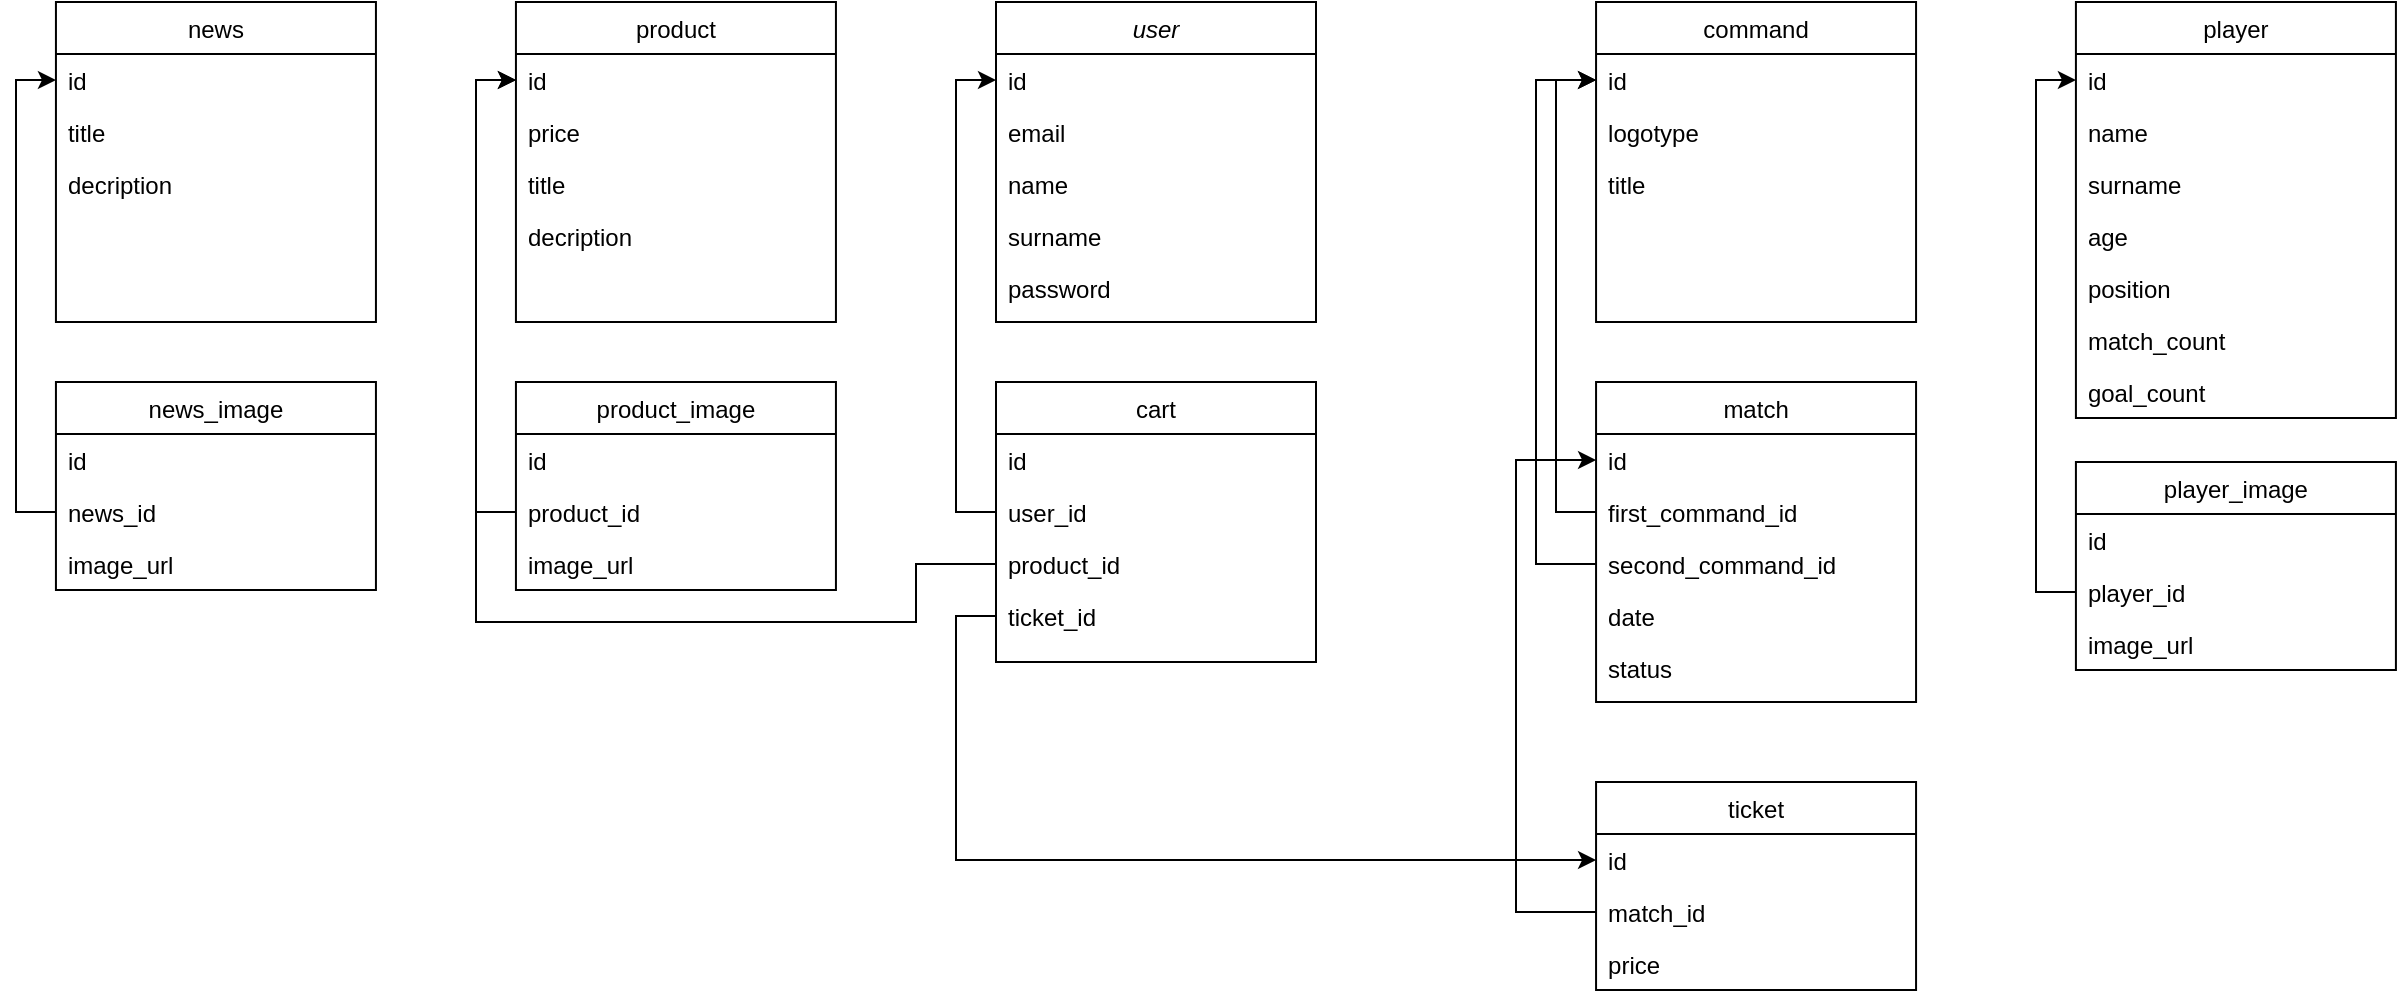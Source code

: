 <mxfile version="15.5.4" type="embed"><diagram id="C5RBs43oDa-KdzZeNtuy" name="Page-1"><mxGraphModel dx="1657" dy="680" grid="1" gridSize="10" guides="1" tooltips="1" connect="1" arrows="1" fold="1" page="1" pageScale="1" pageWidth="827" pageHeight="1169" math="0" shadow="0"><root><mxCell id="WIyWlLk6GJQsqaUBKTNV-0"/><mxCell id="WIyWlLk6GJQsqaUBKTNV-1" parent="WIyWlLk6GJQsqaUBKTNV-0"/><mxCell id="zkfFHV4jXpPFQw0GAbJ--0" value="user" style="swimlane;fontStyle=2;align=center;verticalAlign=top;childLayout=stackLayout;horizontal=1;startSize=26;horizontalStack=0;resizeParent=1;resizeLast=0;collapsible=1;marginBottom=0;rounded=0;shadow=0;strokeWidth=1;" parent="WIyWlLk6GJQsqaUBKTNV-1" vertex="1"><mxGeometry x="-180" y="50" width="160" height="160" as="geometry"><mxRectangle x="230" y="140" width="160" height="26" as="alternateBounds"/></mxGeometry></mxCell><mxCell id="zkfFHV4jXpPFQw0GAbJ--1" value="id" style="text;align=left;verticalAlign=top;spacingLeft=4;spacingRight=4;overflow=hidden;rotatable=0;points=[[0,0.5],[1,0.5]];portConstraint=eastwest;" parent="zkfFHV4jXpPFQw0GAbJ--0" vertex="1"><mxGeometry y="26" width="160" height="26" as="geometry"/></mxCell><mxCell id="zkfFHV4jXpPFQw0GAbJ--2" value="email" style="text;align=left;verticalAlign=top;spacingLeft=4;spacingRight=4;overflow=hidden;rotatable=0;points=[[0,0.5],[1,0.5]];portConstraint=eastwest;rounded=0;shadow=0;html=0;" parent="zkfFHV4jXpPFQw0GAbJ--0" vertex="1"><mxGeometry y="52" width="160" height="26" as="geometry"/></mxCell><mxCell id="zkfFHV4jXpPFQw0GAbJ--3" value="name" style="text;align=left;verticalAlign=top;spacingLeft=4;spacingRight=4;overflow=hidden;rotatable=0;points=[[0,0.5],[1,0.5]];portConstraint=eastwest;rounded=0;shadow=0;html=0;" parent="zkfFHV4jXpPFQw0GAbJ--0" vertex="1"><mxGeometry y="78" width="160" height="26" as="geometry"/></mxCell><mxCell id="oIwR73O2x-FvjPXzibVT-0" value="surname" style="text;align=left;verticalAlign=top;spacingLeft=4;spacingRight=4;overflow=hidden;rotatable=0;points=[[0,0.5],[1,0.5]];portConstraint=eastwest;rounded=0;shadow=0;html=0;" parent="zkfFHV4jXpPFQw0GAbJ--0" vertex="1"><mxGeometry y="104" width="160" height="26" as="geometry"/></mxCell><mxCell id="oIwR73O2x-FvjPXzibVT-1" value="password" style="text;align=left;verticalAlign=top;spacingLeft=4;spacingRight=4;overflow=hidden;rotatable=0;points=[[0,0.5],[1,0.5]];portConstraint=eastwest;rounded=0;shadow=0;html=0;" parent="zkfFHV4jXpPFQw0GAbJ--0" vertex="1"><mxGeometry y="130" width="160" height="26" as="geometry"/></mxCell><mxCell id="zkfFHV4jXpPFQw0GAbJ--17" value="cart" style="swimlane;fontStyle=0;align=center;verticalAlign=top;childLayout=stackLayout;horizontal=1;startSize=26;horizontalStack=0;resizeParent=1;resizeLast=0;collapsible=1;marginBottom=0;rounded=0;shadow=0;strokeWidth=1;" parent="WIyWlLk6GJQsqaUBKTNV-1" vertex="1"><mxGeometry x="-180" y="240" width="160" height="140" as="geometry"><mxRectangle x="550" y="140" width="160" height="26" as="alternateBounds"/></mxGeometry></mxCell><mxCell id="zkfFHV4jXpPFQw0GAbJ--19" value="id" style="text;align=left;verticalAlign=top;spacingLeft=4;spacingRight=4;overflow=hidden;rotatable=0;points=[[0,0.5],[1,0.5]];portConstraint=eastwest;rounded=0;shadow=0;html=0;" parent="zkfFHV4jXpPFQw0GAbJ--17" vertex="1"><mxGeometry y="26" width="160" height="26" as="geometry"/></mxCell><mxCell id="oIwR73O2x-FvjPXzibVT-2" value="user_id" style="text;align=left;verticalAlign=top;spacingLeft=4;spacingRight=4;overflow=hidden;rotatable=0;points=[[0,0.5],[1,0.5]];portConstraint=eastwest;rounded=0;shadow=0;html=0;" parent="zkfFHV4jXpPFQw0GAbJ--17" vertex="1"><mxGeometry y="52" width="160" height="26" as="geometry"/></mxCell><mxCell id="oIwR73O2x-FvjPXzibVT-14" value="product_id" style="text;align=left;verticalAlign=top;spacingLeft=4;spacingRight=4;overflow=hidden;rotatable=0;points=[[0,0.5],[1,0.5]];portConstraint=eastwest;rounded=0;shadow=0;html=0;" parent="zkfFHV4jXpPFQw0GAbJ--17" vertex="1"><mxGeometry y="78" width="160" height="26" as="geometry"/></mxCell><mxCell id="oIwR73O2x-FvjPXzibVT-15" value="ticket_id" style="text;align=left;verticalAlign=top;spacingLeft=4;spacingRight=4;overflow=hidden;rotatable=0;points=[[0,0.5],[1,0.5]];portConstraint=eastwest;rounded=0;shadow=0;html=0;" parent="zkfFHV4jXpPFQw0GAbJ--17" vertex="1"><mxGeometry y="104" width="160" height="26" as="geometry"/></mxCell><mxCell id="oIwR73O2x-FvjPXzibVT-4" style="edgeStyle=orthogonalEdgeStyle;rounded=0;orthogonalLoop=1;jettySize=auto;html=1;exitX=0;exitY=0.5;exitDx=0;exitDy=0;entryX=0;entryY=0.5;entryDx=0;entryDy=0;" parent="WIyWlLk6GJQsqaUBKTNV-1" source="oIwR73O2x-FvjPXzibVT-2" target="zkfFHV4jXpPFQw0GAbJ--1" edge="1"><mxGeometry relative="1" as="geometry"/></mxCell><mxCell id="oIwR73O2x-FvjPXzibVT-5" value="ticket" style="swimlane;fontStyle=0;align=center;verticalAlign=top;childLayout=stackLayout;horizontal=1;startSize=26;horizontalStack=0;resizeParent=1;resizeLast=0;collapsible=1;marginBottom=0;rounded=0;shadow=0;strokeWidth=1;" parent="WIyWlLk6GJQsqaUBKTNV-1" vertex="1"><mxGeometry x="120.03" y="440" width="160" height="104" as="geometry"><mxRectangle x="550" y="140" width="160" height="26" as="alternateBounds"/></mxGeometry></mxCell><mxCell id="oIwR73O2x-FvjPXzibVT-6" value="id" style="text;align=left;verticalAlign=top;spacingLeft=4;spacingRight=4;overflow=hidden;rotatable=0;points=[[0,0.5],[1,0.5]];portConstraint=eastwest;rounded=0;shadow=0;html=0;" parent="oIwR73O2x-FvjPXzibVT-5" vertex="1"><mxGeometry y="26" width="160" height="26" as="geometry"/></mxCell><mxCell id="oIwR73O2x-FvjPXzibVT-7" value="match_id" style="text;align=left;verticalAlign=top;spacingLeft=4;spacingRight=4;overflow=hidden;rotatable=0;points=[[0,0.5],[1,0.5]];portConstraint=eastwest;rounded=0;shadow=0;html=0;" parent="oIwR73O2x-FvjPXzibVT-5" vertex="1"><mxGeometry y="52" width="160" height="26" as="geometry"/></mxCell><mxCell id="oIwR73O2x-FvjPXzibVT-11" value="price" style="text;align=left;verticalAlign=top;spacingLeft=4;spacingRight=4;overflow=hidden;rotatable=0;points=[[0,0.5],[1,0.5]];portConstraint=eastwest;rounded=0;shadow=0;html=0;" parent="oIwR73O2x-FvjPXzibVT-5" vertex="1"><mxGeometry y="78" width="160" height="26" as="geometry"/></mxCell><mxCell id="oIwR73O2x-FvjPXzibVT-8" value="match" style="swimlane;fontStyle=0;align=center;verticalAlign=top;childLayout=stackLayout;horizontal=1;startSize=26;horizontalStack=0;resizeParent=1;resizeLast=0;collapsible=1;marginBottom=0;rounded=0;shadow=0;strokeWidth=1;" parent="WIyWlLk6GJQsqaUBKTNV-1" vertex="1"><mxGeometry x="120.03" y="240" width="160" height="160" as="geometry"><mxRectangle x="550" y="140" width="160" height="26" as="alternateBounds"/></mxGeometry></mxCell><mxCell id="oIwR73O2x-FvjPXzibVT-9" value="id" style="text;align=left;verticalAlign=top;spacingLeft=4;spacingRight=4;overflow=hidden;rotatable=0;points=[[0,0.5],[1,0.5]];portConstraint=eastwest;rounded=0;shadow=0;html=0;" parent="oIwR73O2x-FvjPXzibVT-8" vertex="1"><mxGeometry y="26" width="160" height="26" as="geometry"/></mxCell><mxCell id="oIwR73O2x-FvjPXzibVT-16" value="first_command_id" style="text;align=left;verticalAlign=top;spacingLeft=4;spacingRight=4;overflow=hidden;rotatable=0;points=[[0,0.5],[1,0.5]];portConstraint=eastwest;rounded=0;shadow=0;html=0;" parent="oIwR73O2x-FvjPXzibVT-8" vertex="1"><mxGeometry y="52" width="160" height="26" as="geometry"/></mxCell><mxCell id="oIwR73O2x-FvjPXzibVT-20" value="second_command_id" style="text;align=left;verticalAlign=top;spacingLeft=4;spacingRight=4;overflow=hidden;rotatable=0;points=[[0,0.5],[1,0.5]];portConstraint=eastwest;rounded=0;shadow=0;html=0;" parent="oIwR73O2x-FvjPXzibVT-8" vertex="1"><mxGeometry y="78" width="160" height="26" as="geometry"/></mxCell><mxCell id="oIwR73O2x-FvjPXzibVT-18" value="date" style="text;align=left;verticalAlign=top;spacingLeft=4;spacingRight=4;overflow=hidden;rotatable=0;points=[[0,0.5],[1,0.5]];portConstraint=eastwest;rounded=0;shadow=0;html=0;" parent="oIwR73O2x-FvjPXzibVT-8" vertex="1"><mxGeometry y="104" width="160" height="26" as="geometry"/></mxCell><mxCell id="oIwR73O2x-FvjPXzibVT-19" value="status" style="text;align=left;verticalAlign=top;spacingLeft=4;spacingRight=4;overflow=hidden;rotatable=0;points=[[0,0.5],[1,0.5]];portConstraint=eastwest;rounded=0;shadow=0;html=0;" parent="oIwR73O2x-FvjPXzibVT-8" vertex="1"><mxGeometry y="130" width="160" height="26" as="geometry"/></mxCell><mxCell id="oIwR73O2x-FvjPXzibVT-13" style="edgeStyle=orthogonalEdgeStyle;rounded=0;orthogonalLoop=1;jettySize=auto;html=1;exitX=0;exitY=0.5;exitDx=0;exitDy=0;entryX=0;entryY=0.5;entryDx=0;entryDy=0;" parent="WIyWlLk6GJQsqaUBKTNV-1" source="oIwR73O2x-FvjPXzibVT-7" target="oIwR73O2x-FvjPXzibVT-9" edge="1"><mxGeometry relative="1" as="geometry"><Array as="points"><mxPoint x="80" y="505"/><mxPoint x="80" y="279"/></Array></mxGeometry></mxCell><mxCell id="oIwR73O2x-FvjPXzibVT-21" value="command" style="swimlane;fontStyle=0;align=center;verticalAlign=top;childLayout=stackLayout;horizontal=1;startSize=26;horizontalStack=0;resizeParent=1;resizeLast=0;collapsible=1;marginBottom=0;rounded=0;shadow=0;strokeWidth=1;" parent="WIyWlLk6GJQsqaUBKTNV-1" vertex="1"><mxGeometry x="120.03" y="50" width="160" height="160" as="geometry"><mxRectangle x="550" y="140" width="160" height="26" as="alternateBounds"/></mxGeometry></mxCell><mxCell id="oIwR73O2x-FvjPXzibVT-22" value="id" style="text;align=left;verticalAlign=top;spacingLeft=4;spacingRight=4;overflow=hidden;rotatable=0;points=[[0,0.5],[1,0.5]];portConstraint=eastwest;rounded=0;shadow=0;html=0;" parent="oIwR73O2x-FvjPXzibVT-21" vertex="1"><mxGeometry y="26" width="160" height="26" as="geometry"/></mxCell><mxCell id="oIwR73O2x-FvjPXzibVT-23" value="logotype" style="text;align=left;verticalAlign=top;spacingLeft=4;spacingRight=4;overflow=hidden;rotatable=0;points=[[0,0.5],[1,0.5]];portConstraint=eastwest;rounded=0;shadow=0;html=0;" parent="oIwR73O2x-FvjPXzibVT-21" vertex="1"><mxGeometry y="52" width="160" height="26" as="geometry"/></mxCell><mxCell id="oIwR73O2x-FvjPXzibVT-24" value="title" style="text;align=left;verticalAlign=top;spacingLeft=4;spacingRight=4;overflow=hidden;rotatable=0;points=[[0,0.5],[1,0.5]];portConstraint=eastwest;rounded=0;shadow=0;html=0;" parent="oIwR73O2x-FvjPXzibVT-21" vertex="1"><mxGeometry y="78" width="160" height="26" as="geometry"/></mxCell><mxCell id="oIwR73O2x-FvjPXzibVT-27" style="edgeStyle=orthogonalEdgeStyle;rounded=0;orthogonalLoop=1;jettySize=auto;html=1;entryX=0;entryY=0.5;entryDx=0;entryDy=0;" parent="WIyWlLk6GJQsqaUBKTNV-1" source="oIwR73O2x-FvjPXzibVT-16" target="oIwR73O2x-FvjPXzibVT-22" edge="1"><mxGeometry relative="1" as="geometry"/></mxCell><mxCell id="oIwR73O2x-FvjPXzibVT-29" style="edgeStyle=orthogonalEdgeStyle;rounded=0;orthogonalLoop=1;jettySize=auto;html=1;entryX=0;entryY=0.5;entryDx=0;entryDy=0;" parent="WIyWlLk6GJQsqaUBKTNV-1" source="oIwR73O2x-FvjPXzibVT-20" target="oIwR73O2x-FvjPXzibVT-22" edge="1"><mxGeometry relative="1" as="geometry"><Array as="points"><mxPoint x="90" y="331"/><mxPoint x="90" y="89"/></Array></mxGeometry></mxCell><mxCell id="oIwR73O2x-FvjPXzibVT-30" style="edgeStyle=orthogonalEdgeStyle;rounded=0;orthogonalLoop=1;jettySize=auto;html=1;exitX=0;exitY=0.5;exitDx=0;exitDy=0;entryX=0;entryY=0.5;entryDx=0;entryDy=0;" parent="WIyWlLk6GJQsqaUBKTNV-1" source="oIwR73O2x-FvjPXzibVT-15" target="oIwR73O2x-FvjPXzibVT-6" edge="1"><mxGeometry relative="1" as="geometry"/></mxCell><mxCell id="oIwR73O2x-FvjPXzibVT-31" value="product" style="swimlane;fontStyle=0;align=center;verticalAlign=top;childLayout=stackLayout;horizontal=1;startSize=26;horizontalStack=0;resizeParent=1;resizeLast=0;collapsible=1;marginBottom=0;rounded=0;shadow=0;strokeWidth=1;" parent="WIyWlLk6GJQsqaUBKTNV-1" vertex="1"><mxGeometry x="-420.03" y="50" width="160" height="160" as="geometry"><mxRectangle x="550" y="140" width="160" height="26" as="alternateBounds"/></mxGeometry></mxCell><mxCell id="oIwR73O2x-FvjPXzibVT-32" value="id" style="text;align=left;verticalAlign=top;spacingLeft=4;spacingRight=4;overflow=hidden;rotatable=0;points=[[0,0.5],[1,0.5]];portConstraint=eastwest;rounded=0;shadow=0;html=0;" parent="oIwR73O2x-FvjPXzibVT-31" vertex="1"><mxGeometry y="26" width="160" height="26" as="geometry"/></mxCell><mxCell id="oIwR73O2x-FvjPXzibVT-34" value="price" style="text;align=left;verticalAlign=top;spacingLeft=4;spacingRight=4;overflow=hidden;rotatable=0;points=[[0,0.5],[1,0.5]];portConstraint=eastwest;rounded=0;shadow=0;html=0;" parent="oIwR73O2x-FvjPXzibVT-31" vertex="1"><mxGeometry y="52" width="160" height="26" as="geometry"/></mxCell><mxCell id="oIwR73O2x-FvjPXzibVT-35" value="title" style="text;align=left;verticalAlign=top;spacingLeft=4;spacingRight=4;overflow=hidden;rotatable=0;points=[[0,0.5],[1,0.5]];portConstraint=eastwest;rounded=0;shadow=0;html=0;" parent="oIwR73O2x-FvjPXzibVT-31" vertex="1"><mxGeometry y="78" width="160" height="26" as="geometry"/></mxCell><mxCell id="oIwR73O2x-FvjPXzibVT-36" value="decription" style="text;align=left;verticalAlign=top;spacingLeft=4;spacingRight=4;overflow=hidden;rotatable=0;points=[[0,0.5],[1,0.5]];portConstraint=eastwest;rounded=0;shadow=0;html=0;" parent="oIwR73O2x-FvjPXzibVT-31" vertex="1"><mxGeometry y="104" width="160" height="26" as="geometry"/></mxCell><mxCell id="oIwR73O2x-FvjPXzibVT-37" value="product_image" style="swimlane;fontStyle=0;align=center;verticalAlign=top;childLayout=stackLayout;horizontal=1;startSize=26;horizontalStack=0;resizeParent=1;resizeLast=0;collapsible=1;marginBottom=0;rounded=0;shadow=0;strokeWidth=1;" parent="WIyWlLk6GJQsqaUBKTNV-1" vertex="1"><mxGeometry x="-420.03" y="240" width="160" height="104" as="geometry"><mxRectangle x="550" y="140" width="160" height="26" as="alternateBounds"/></mxGeometry></mxCell><mxCell id="oIwR73O2x-FvjPXzibVT-38" value="id" style="text;align=left;verticalAlign=top;spacingLeft=4;spacingRight=4;overflow=hidden;rotatable=0;points=[[0,0.5],[1,0.5]];portConstraint=eastwest;rounded=0;shadow=0;html=0;" parent="oIwR73O2x-FvjPXzibVT-37" vertex="1"><mxGeometry y="26" width="160" height="26" as="geometry"/></mxCell><mxCell id="oIwR73O2x-FvjPXzibVT-39" value="product_id" style="text;align=left;verticalAlign=top;spacingLeft=4;spacingRight=4;overflow=hidden;rotatable=0;points=[[0,0.5],[1,0.5]];portConstraint=eastwest;rounded=0;shadow=0;html=0;" parent="oIwR73O2x-FvjPXzibVT-37" vertex="1"><mxGeometry y="52" width="160" height="26" as="geometry"/></mxCell><mxCell id="oIwR73O2x-FvjPXzibVT-40" value="image_url" style="text;align=left;verticalAlign=top;spacingLeft=4;spacingRight=4;overflow=hidden;rotatable=0;points=[[0,0.5],[1,0.5]];portConstraint=eastwest;rounded=0;shadow=0;html=0;" parent="oIwR73O2x-FvjPXzibVT-37" vertex="1"><mxGeometry y="78" width="160" height="26" as="geometry"/></mxCell><mxCell id="oIwR73O2x-FvjPXzibVT-42" style="edgeStyle=orthogonalEdgeStyle;rounded=0;orthogonalLoop=1;jettySize=auto;html=1;exitX=0;exitY=0.5;exitDx=0;exitDy=0;entryX=0;entryY=0.5;entryDx=0;entryDy=0;" parent="WIyWlLk6GJQsqaUBKTNV-1" source="oIwR73O2x-FvjPXzibVT-39" target="oIwR73O2x-FvjPXzibVT-32" edge="1"><mxGeometry relative="1" as="geometry"/></mxCell><mxCell id="oIwR73O2x-FvjPXzibVT-43" style="edgeStyle=orthogonalEdgeStyle;rounded=0;orthogonalLoop=1;jettySize=auto;html=1;exitX=0;exitY=0.5;exitDx=0;exitDy=0;entryX=0;entryY=0.5;entryDx=0;entryDy=0;" parent="WIyWlLk6GJQsqaUBKTNV-1" source="oIwR73O2x-FvjPXzibVT-14" target="oIwR73O2x-FvjPXzibVT-32" edge="1"><mxGeometry relative="1" as="geometry"><Array as="points"><mxPoint x="-220" y="331"/><mxPoint x="-220" y="360"/><mxPoint x="-440" y="360"/><mxPoint x="-440" y="89"/></Array></mxGeometry></mxCell><mxCell id="oIwR73O2x-FvjPXzibVT-44" value="player" style="swimlane;fontStyle=0;align=center;verticalAlign=top;childLayout=stackLayout;horizontal=1;startSize=26;horizontalStack=0;resizeParent=1;resizeLast=0;collapsible=1;marginBottom=0;rounded=0;shadow=0;strokeWidth=1;" parent="WIyWlLk6GJQsqaUBKTNV-1" vertex="1"><mxGeometry x="359.96" y="50" width="160" height="208" as="geometry"><mxRectangle x="550" y="140" width="160" height="26" as="alternateBounds"/></mxGeometry></mxCell><mxCell id="oIwR73O2x-FvjPXzibVT-45" value="id" style="text;align=left;verticalAlign=top;spacingLeft=4;spacingRight=4;overflow=hidden;rotatable=0;points=[[0,0.5],[1,0.5]];portConstraint=eastwest;rounded=0;shadow=0;html=0;" parent="oIwR73O2x-FvjPXzibVT-44" vertex="1"><mxGeometry y="26" width="160" height="26" as="geometry"/></mxCell><mxCell id="oIwR73O2x-FvjPXzibVT-46" value="name" style="text;align=left;verticalAlign=top;spacingLeft=4;spacingRight=4;overflow=hidden;rotatable=0;points=[[0,0.5],[1,0.5]];portConstraint=eastwest;rounded=0;shadow=0;html=0;" parent="oIwR73O2x-FvjPXzibVT-44" vertex="1"><mxGeometry y="52" width="160" height="26" as="geometry"/></mxCell><mxCell id="oIwR73O2x-FvjPXzibVT-48" value="surname" style="text;align=left;verticalAlign=top;spacingLeft=4;spacingRight=4;overflow=hidden;rotatable=0;points=[[0,0.5],[1,0.5]];portConstraint=eastwest;rounded=0;shadow=0;html=0;" parent="oIwR73O2x-FvjPXzibVT-44" vertex="1"><mxGeometry y="78" width="160" height="26" as="geometry"/></mxCell><mxCell id="oIwR73O2x-FvjPXzibVT-58" value="age" style="text;align=left;verticalAlign=top;spacingLeft=4;spacingRight=4;overflow=hidden;rotatable=0;points=[[0,0.5],[1,0.5]];portConstraint=eastwest;rounded=0;shadow=0;html=0;" parent="oIwR73O2x-FvjPXzibVT-44" vertex="1"><mxGeometry y="104" width="160" height="26" as="geometry"/></mxCell><mxCell id="oIwR73O2x-FvjPXzibVT-49" value="position" style="text;align=left;verticalAlign=top;spacingLeft=4;spacingRight=4;overflow=hidden;rotatable=0;points=[[0,0.5],[1,0.5]];portConstraint=eastwest;rounded=0;shadow=0;html=0;" parent="oIwR73O2x-FvjPXzibVT-44" vertex="1"><mxGeometry y="130" width="160" height="26" as="geometry"/></mxCell><mxCell id="oIwR73O2x-FvjPXzibVT-55" value="match_count" style="text;align=left;verticalAlign=top;spacingLeft=4;spacingRight=4;overflow=hidden;rotatable=0;points=[[0,0.5],[1,0.5]];portConstraint=eastwest;rounded=0;shadow=0;html=0;" parent="oIwR73O2x-FvjPXzibVT-44" vertex="1"><mxGeometry y="156" width="160" height="26" as="geometry"/></mxCell><mxCell id="oIwR73O2x-FvjPXzibVT-57" value="goal_count" style="text;align=left;verticalAlign=top;spacingLeft=4;spacingRight=4;overflow=hidden;rotatable=0;points=[[0,0.5],[1,0.5]];portConstraint=eastwest;rounded=0;shadow=0;html=0;" parent="oIwR73O2x-FvjPXzibVT-44" vertex="1"><mxGeometry y="182" width="160" height="26" as="geometry"/></mxCell><mxCell id="oIwR73O2x-FvjPXzibVT-50" value="player_image" style="swimlane;fontStyle=0;align=center;verticalAlign=top;childLayout=stackLayout;horizontal=1;startSize=26;horizontalStack=0;resizeParent=1;resizeLast=0;collapsible=1;marginBottom=0;rounded=0;shadow=0;strokeWidth=1;" parent="WIyWlLk6GJQsqaUBKTNV-1" vertex="1"><mxGeometry x="359.96" y="280" width="160" height="104" as="geometry"><mxRectangle x="550" y="140" width="160" height="26" as="alternateBounds"/></mxGeometry></mxCell><mxCell id="oIwR73O2x-FvjPXzibVT-51" value="id" style="text;align=left;verticalAlign=top;spacingLeft=4;spacingRight=4;overflow=hidden;rotatable=0;points=[[0,0.5],[1,0.5]];portConstraint=eastwest;rounded=0;shadow=0;html=0;" parent="oIwR73O2x-FvjPXzibVT-50" vertex="1"><mxGeometry y="26" width="160" height="26" as="geometry"/></mxCell><mxCell id="oIwR73O2x-FvjPXzibVT-52" value="player_id" style="text;align=left;verticalAlign=top;spacingLeft=4;spacingRight=4;overflow=hidden;rotatable=0;points=[[0,0.5],[1,0.5]];portConstraint=eastwest;rounded=0;shadow=0;html=0;" parent="oIwR73O2x-FvjPXzibVT-50" vertex="1"><mxGeometry y="52" width="160" height="26" as="geometry"/></mxCell><mxCell id="oIwR73O2x-FvjPXzibVT-53" value="image_url" style="text;align=left;verticalAlign=top;spacingLeft=4;spacingRight=4;overflow=hidden;rotatable=0;points=[[0,0.5],[1,0.5]];portConstraint=eastwest;rounded=0;shadow=0;html=0;" parent="oIwR73O2x-FvjPXzibVT-50" vertex="1"><mxGeometry y="78" width="160" height="26" as="geometry"/></mxCell><mxCell id="oIwR73O2x-FvjPXzibVT-60" style="edgeStyle=orthogonalEdgeStyle;rounded=0;orthogonalLoop=1;jettySize=auto;html=1;exitX=0;exitY=0.5;exitDx=0;exitDy=0;entryX=0;entryY=0.5;entryDx=0;entryDy=0;" parent="WIyWlLk6GJQsqaUBKTNV-1" source="oIwR73O2x-FvjPXzibVT-52" target="oIwR73O2x-FvjPXzibVT-45" edge="1"><mxGeometry relative="1" as="geometry"/></mxCell><mxCell id="oIwR73O2x-FvjPXzibVT-61" value="news" style="swimlane;fontStyle=0;align=center;verticalAlign=top;childLayout=stackLayout;horizontal=1;startSize=26;horizontalStack=0;resizeParent=1;resizeLast=0;collapsible=1;marginBottom=0;rounded=0;shadow=0;strokeWidth=1;" parent="WIyWlLk6GJQsqaUBKTNV-1" vertex="1"><mxGeometry x="-650.03" y="50" width="160" height="160" as="geometry"><mxRectangle x="550" y="140" width="160" height="26" as="alternateBounds"/></mxGeometry></mxCell><mxCell id="oIwR73O2x-FvjPXzibVT-62" value="id" style="text;align=left;verticalAlign=top;spacingLeft=4;spacingRight=4;overflow=hidden;rotatable=0;points=[[0,0.5],[1,0.5]];portConstraint=eastwest;rounded=0;shadow=0;html=0;" parent="oIwR73O2x-FvjPXzibVT-61" vertex="1"><mxGeometry y="26" width="160" height="26" as="geometry"/></mxCell><mxCell id="oIwR73O2x-FvjPXzibVT-63" value="title" style="text;align=left;verticalAlign=top;spacingLeft=4;spacingRight=4;overflow=hidden;rotatable=0;points=[[0,0.5],[1,0.5]];portConstraint=eastwest;rounded=0;shadow=0;html=0;" parent="oIwR73O2x-FvjPXzibVT-61" vertex="1"><mxGeometry y="52" width="160" height="26" as="geometry"/></mxCell><mxCell id="oIwR73O2x-FvjPXzibVT-65" value="decription" style="text;align=left;verticalAlign=top;spacingLeft=4;spacingRight=4;overflow=hidden;rotatable=0;points=[[0,0.5],[1,0.5]];portConstraint=eastwest;rounded=0;shadow=0;html=0;" parent="oIwR73O2x-FvjPXzibVT-61" vertex="1"><mxGeometry y="78" width="160" height="26" as="geometry"/></mxCell><mxCell id="oIwR73O2x-FvjPXzibVT-66" value="news_image" style="swimlane;fontStyle=0;align=center;verticalAlign=top;childLayout=stackLayout;horizontal=1;startSize=26;horizontalStack=0;resizeParent=1;resizeLast=0;collapsible=1;marginBottom=0;rounded=0;shadow=0;strokeWidth=1;" parent="WIyWlLk6GJQsqaUBKTNV-1" vertex="1"><mxGeometry x="-650.03" y="240" width="160" height="104" as="geometry"><mxRectangle x="550" y="140" width="160" height="26" as="alternateBounds"/></mxGeometry></mxCell><mxCell id="oIwR73O2x-FvjPXzibVT-67" value="id" style="text;align=left;verticalAlign=top;spacingLeft=4;spacingRight=4;overflow=hidden;rotatable=0;points=[[0,0.5],[1,0.5]];portConstraint=eastwest;rounded=0;shadow=0;html=0;" parent="oIwR73O2x-FvjPXzibVT-66" vertex="1"><mxGeometry y="26" width="160" height="26" as="geometry"/></mxCell><mxCell id="oIwR73O2x-FvjPXzibVT-68" value="news_id" style="text;align=left;verticalAlign=top;spacingLeft=4;spacingRight=4;overflow=hidden;rotatable=0;points=[[0,0.5],[1,0.5]];portConstraint=eastwest;rounded=0;shadow=0;html=0;" parent="oIwR73O2x-FvjPXzibVT-66" vertex="1"><mxGeometry y="52" width="160" height="26" as="geometry"/></mxCell><mxCell id="oIwR73O2x-FvjPXzibVT-69" value="image_url" style="text;align=left;verticalAlign=top;spacingLeft=4;spacingRight=4;overflow=hidden;rotatable=0;points=[[0,0.5],[1,0.5]];portConstraint=eastwest;rounded=0;shadow=0;html=0;" parent="oIwR73O2x-FvjPXzibVT-66" vertex="1"><mxGeometry y="78" width="160" height="26" as="geometry"/></mxCell><mxCell id="oIwR73O2x-FvjPXzibVT-70" style="edgeStyle=orthogonalEdgeStyle;rounded=0;orthogonalLoop=1;jettySize=auto;html=1;exitX=0;exitY=0.5;exitDx=0;exitDy=0;entryX=0;entryY=0.5;entryDx=0;entryDy=0;" parent="WIyWlLk6GJQsqaUBKTNV-1" source="oIwR73O2x-FvjPXzibVT-68" target="oIwR73O2x-FvjPXzibVT-62" edge="1"><mxGeometry relative="1" as="geometry"/></mxCell></root></mxGraphModel></diagram></mxfile>
